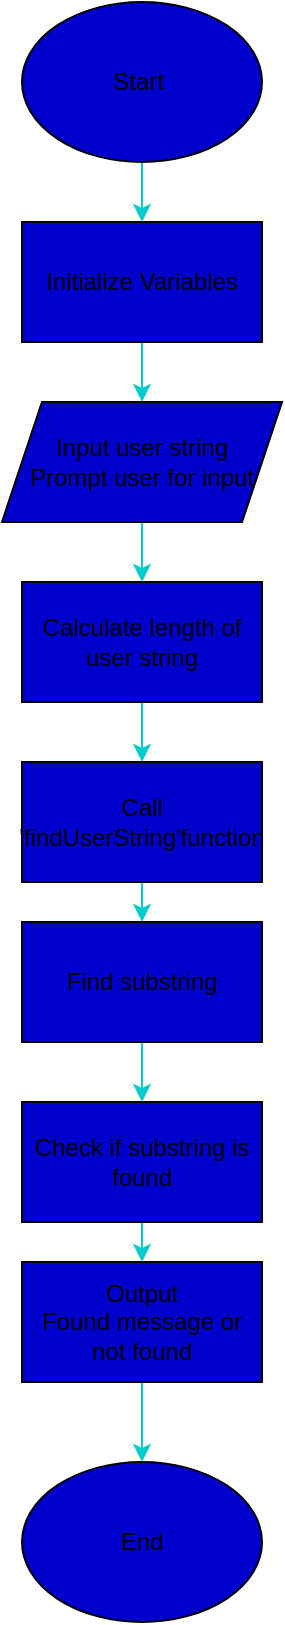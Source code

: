 <mxfile>
    <diagram id="zpfGYSo6dgBGwGjarJdx" name="Page-1">
        <mxGraphModel dx="1120" dy="809" grid="1" gridSize="10" guides="1" tooltips="1" connect="1" arrows="1" fold="1" page="1" pageScale="1" pageWidth="850" pageHeight="1100" math="0" shadow="0">
            <root>
                <mxCell id="0"/>
                <mxCell id="1" parent="0"/>
                <mxCell id="4" value="" style="edgeStyle=none;html=1;fillColor=#0000CC;strokeColor=#00CCCC;" edge="1" parent="1" source="2" target="3">
                    <mxGeometry relative="1" as="geometry"/>
                </mxCell>
                <mxCell id="2" value="Start&amp;nbsp;" style="ellipse;whiteSpace=wrap;html=1;fillColor=#0000CC;" vertex="1" parent="1">
                    <mxGeometry x="180" width="120" height="80" as="geometry"/>
                </mxCell>
                <mxCell id="6" style="edgeStyle=none;html=1;exitX=0.5;exitY=1;exitDx=0;exitDy=0;entryX=0.5;entryY=0;entryDx=0;entryDy=0;fillColor=#0000CC;strokeColor=#00CCCC;" edge="1" parent="1" source="3" target="5">
                    <mxGeometry relative="1" as="geometry"/>
                </mxCell>
                <mxCell id="3" value="Initialize Variables" style="whiteSpace=wrap;html=1;fillColor=#0000CC;" vertex="1" parent="1">
                    <mxGeometry x="180" y="110" width="120" height="60" as="geometry"/>
                </mxCell>
                <mxCell id="8" value="" style="edgeStyle=none;html=1;fillColor=#0000CC;strokeColor=#00CCCC;" edge="1" parent="1" source="5" target="7">
                    <mxGeometry relative="1" as="geometry"/>
                </mxCell>
                <mxCell id="5" value="Input user string&lt;br&gt;Prompt user for input" style="shape=parallelogram;perimeter=parallelogramPerimeter;whiteSpace=wrap;html=1;fixedSize=1;fillColor=#0000CC;" vertex="1" parent="1">
                    <mxGeometry x="170" y="200" width="140" height="60" as="geometry"/>
                </mxCell>
                <mxCell id="10" value="" style="edgeStyle=none;html=1;fillColor=#0000CC;strokeColor=#00CCCC;" edge="1" parent="1" source="7" target="9">
                    <mxGeometry relative="1" as="geometry"/>
                </mxCell>
                <mxCell id="7" value="Calculate length of user string" style="whiteSpace=wrap;html=1;fillColor=#0000CC;" vertex="1" parent="1">
                    <mxGeometry x="180" y="290" width="120" height="60" as="geometry"/>
                </mxCell>
                <mxCell id="12" value="" style="edgeStyle=none;html=1;fillColor=#0000CC;strokeColor=#00CCCC;" edge="1" parent="1" source="9" target="11">
                    <mxGeometry relative="1" as="geometry"/>
                </mxCell>
                <mxCell id="9" value="Call 'findUserString'function" style="whiteSpace=wrap;html=1;fillColor=#0000CC;" vertex="1" parent="1">
                    <mxGeometry x="180" y="380" width="120" height="60" as="geometry"/>
                </mxCell>
                <mxCell id="14" value="" style="edgeStyle=none;html=1;fillColor=#0000CC;strokeColor=#00CCCC;" edge="1" parent="1" source="11" target="13">
                    <mxGeometry relative="1" as="geometry"/>
                </mxCell>
                <mxCell id="11" value="Find substring" style="whiteSpace=wrap;html=1;fillColor=#0000CC;" vertex="1" parent="1">
                    <mxGeometry x="180" y="460" width="120" height="60" as="geometry"/>
                </mxCell>
                <mxCell id="16" value="" style="edgeStyle=none;html=1;fillColor=#0000CC;strokeColor=#00CCCC;" edge="1" parent="1" source="13" target="15">
                    <mxGeometry relative="1" as="geometry"/>
                </mxCell>
                <mxCell id="13" value="Check if substring is found" style="whiteSpace=wrap;html=1;fillColor=#0000CC;" vertex="1" parent="1">
                    <mxGeometry x="180" y="550" width="120" height="60" as="geometry"/>
                </mxCell>
                <mxCell id="18" style="edgeStyle=none;html=1;exitX=0.5;exitY=1;exitDx=0;exitDy=0;entryX=0.5;entryY=0;entryDx=0;entryDy=0;fillColor=#0000CC;strokeColor=#00CCCC;" edge="1" parent="1" source="15" target="17">
                    <mxGeometry relative="1" as="geometry"/>
                </mxCell>
                <mxCell id="15" value="Output&lt;br&gt;Found message or not found" style="whiteSpace=wrap;html=1;fillColor=#0000CC;" vertex="1" parent="1">
                    <mxGeometry x="180" y="630" width="120" height="60" as="geometry"/>
                </mxCell>
                <mxCell id="17" value="End" style="ellipse;whiteSpace=wrap;html=1;fillColor=#0000CC;" vertex="1" parent="1">
                    <mxGeometry x="180" y="730" width="120" height="80" as="geometry"/>
                </mxCell>
            </root>
        </mxGraphModel>
    </diagram>
</mxfile>